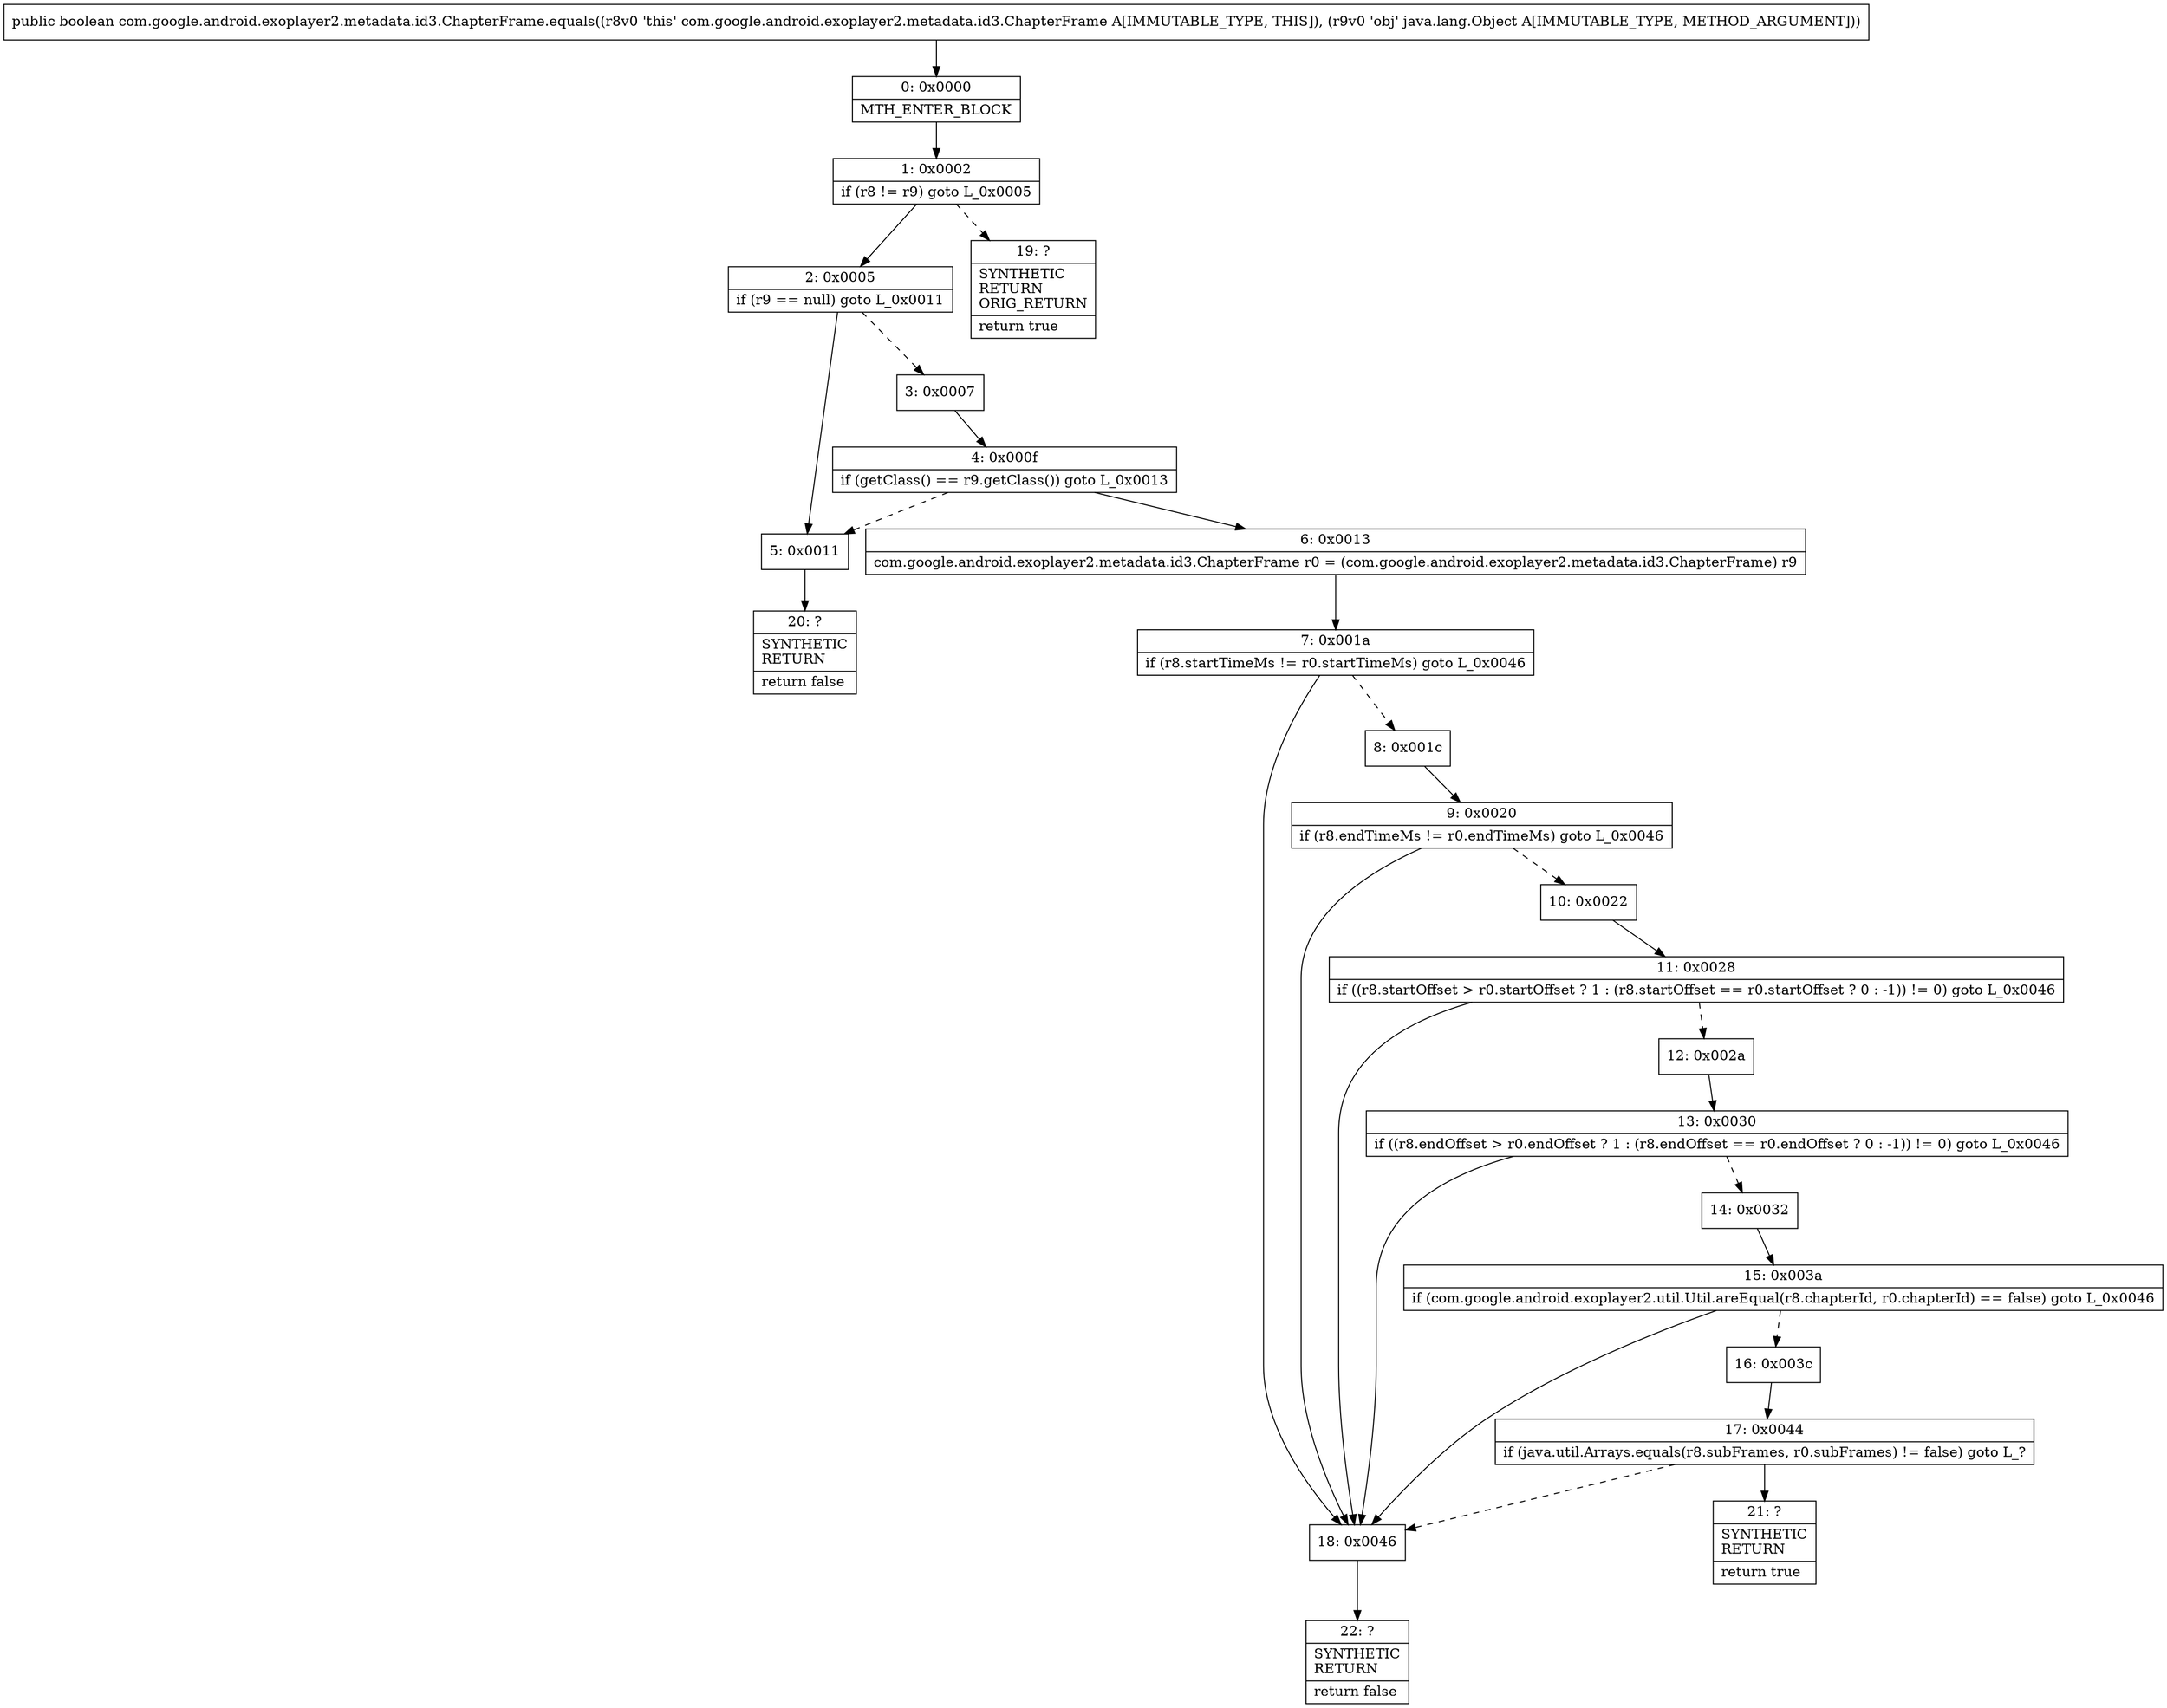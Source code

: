 digraph "CFG forcom.google.android.exoplayer2.metadata.id3.ChapterFrame.equals(Ljava\/lang\/Object;)Z" {
Node_0 [shape=record,label="{0\:\ 0x0000|MTH_ENTER_BLOCK\l}"];
Node_1 [shape=record,label="{1\:\ 0x0002|if (r8 != r9) goto L_0x0005\l}"];
Node_2 [shape=record,label="{2\:\ 0x0005|if (r9 == null) goto L_0x0011\l}"];
Node_3 [shape=record,label="{3\:\ 0x0007}"];
Node_4 [shape=record,label="{4\:\ 0x000f|if (getClass() == r9.getClass()) goto L_0x0013\l}"];
Node_5 [shape=record,label="{5\:\ 0x0011}"];
Node_6 [shape=record,label="{6\:\ 0x0013|com.google.android.exoplayer2.metadata.id3.ChapterFrame r0 = (com.google.android.exoplayer2.metadata.id3.ChapterFrame) r9\l}"];
Node_7 [shape=record,label="{7\:\ 0x001a|if (r8.startTimeMs != r0.startTimeMs) goto L_0x0046\l}"];
Node_8 [shape=record,label="{8\:\ 0x001c}"];
Node_9 [shape=record,label="{9\:\ 0x0020|if (r8.endTimeMs != r0.endTimeMs) goto L_0x0046\l}"];
Node_10 [shape=record,label="{10\:\ 0x0022}"];
Node_11 [shape=record,label="{11\:\ 0x0028|if ((r8.startOffset \> r0.startOffset ? 1 : (r8.startOffset == r0.startOffset ? 0 : \-1)) != 0) goto L_0x0046\l}"];
Node_12 [shape=record,label="{12\:\ 0x002a}"];
Node_13 [shape=record,label="{13\:\ 0x0030|if ((r8.endOffset \> r0.endOffset ? 1 : (r8.endOffset == r0.endOffset ? 0 : \-1)) != 0) goto L_0x0046\l}"];
Node_14 [shape=record,label="{14\:\ 0x0032}"];
Node_15 [shape=record,label="{15\:\ 0x003a|if (com.google.android.exoplayer2.util.Util.areEqual(r8.chapterId, r0.chapterId) == false) goto L_0x0046\l}"];
Node_16 [shape=record,label="{16\:\ 0x003c}"];
Node_17 [shape=record,label="{17\:\ 0x0044|if (java.util.Arrays.equals(r8.subFrames, r0.subFrames) != false) goto L_?\l}"];
Node_18 [shape=record,label="{18\:\ 0x0046}"];
Node_19 [shape=record,label="{19\:\ ?|SYNTHETIC\lRETURN\lORIG_RETURN\l|return true\l}"];
Node_20 [shape=record,label="{20\:\ ?|SYNTHETIC\lRETURN\l|return false\l}"];
Node_21 [shape=record,label="{21\:\ ?|SYNTHETIC\lRETURN\l|return true\l}"];
Node_22 [shape=record,label="{22\:\ ?|SYNTHETIC\lRETURN\l|return false\l}"];
MethodNode[shape=record,label="{public boolean com.google.android.exoplayer2.metadata.id3.ChapterFrame.equals((r8v0 'this' com.google.android.exoplayer2.metadata.id3.ChapterFrame A[IMMUTABLE_TYPE, THIS]), (r9v0 'obj' java.lang.Object A[IMMUTABLE_TYPE, METHOD_ARGUMENT])) }"];
MethodNode -> Node_0;
Node_0 -> Node_1;
Node_1 -> Node_2;
Node_1 -> Node_19[style=dashed];
Node_2 -> Node_3[style=dashed];
Node_2 -> Node_5;
Node_3 -> Node_4;
Node_4 -> Node_5[style=dashed];
Node_4 -> Node_6;
Node_5 -> Node_20;
Node_6 -> Node_7;
Node_7 -> Node_8[style=dashed];
Node_7 -> Node_18;
Node_8 -> Node_9;
Node_9 -> Node_10[style=dashed];
Node_9 -> Node_18;
Node_10 -> Node_11;
Node_11 -> Node_12[style=dashed];
Node_11 -> Node_18;
Node_12 -> Node_13;
Node_13 -> Node_14[style=dashed];
Node_13 -> Node_18;
Node_14 -> Node_15;
Node_15 -> Node_16[style=dashed];
Node_15 -> Node_18;
Node_16 -> Node_17;
Node_17 -> Node_18[style=dashed];
Node_17 -> Node_21;
Node_18 -> Node_22;
}


